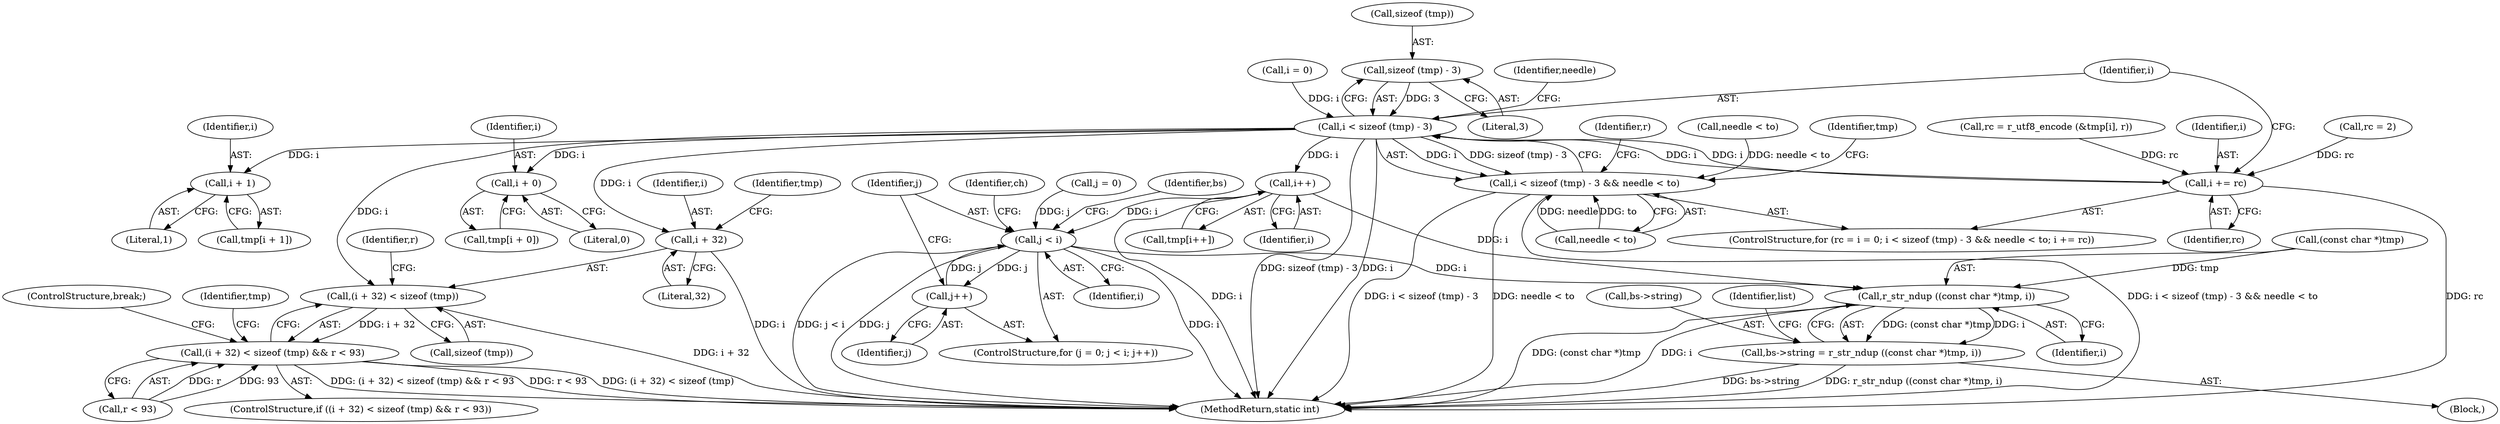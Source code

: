 digraph "0_radare2_3fcf41ed96ffa25b38029449520c8d0a198745f3@API" {
"1000328" [label="(Call,sizeof (tmp) - 3)"];
"1000326" [label="(Call,i < sizeof (tmp) - 3)"];
"1000325" [label="(Call,i < sizeof (tmp) - 3 && needle < to)"];
"1000335" [label="(Call,i += rc)"];
"1000473" [label="(Call,(i + 32) < sizeof (tmp))"];
"1000472" [label="(Call,(i + 32) < sizeof (tmp) && r < 93)"];
"1000474" [label="(Call,i + 32)"];
"1000486" [label="(Call,i + 0)"];
"1000493" [label="(Call,i + 1)"];
"1000513" [label="(Call,i++)"];
"1000531" [label="(Call,j < i)"];
"1000534" [label="(Call,j++)"];
"1000683" [label="(Call,r_str_ndup ((const char *)tmp, i))"];
"1000679" [label="(Call,bs->string = r_str_ndup ((const char *)tmp, i))"];
"1000494" [label="(Identifier,i)"];
"1000326" [label="(Call,i < sizeof (tmp) - 3)"];
"1000479" [label="(Call,r < 93)"];
"1000471" [label="(ControlStructure,if ((i + 32) < sizeof (tmp) && r < 93))"];
"1000683" [label="(Call,r_str_ndup ((const char *)tmp, i))"];
"1000705" [label="(MethodReturn,static int)"];
"1000502" [label="(Call,rc = 2)"];
"1000476" [label="(Literal,32)"];
"1000539" [label="(Identifier,ch)"];
"1000513" [label="(Call,i++)"];
"1000477" [label="(Call,sizeof (tmp))"];
"1000486" [label="(Call,i + 0)"];
"1000182" [label="(Call,needle < to)"];
"1000332" [label="(Call,needle < to)"];
"1000478" [label="(Identifier,tmp)"];
"1000533" [label="(Identifier,i)"];
"1000333" [label="(Identifier,needle)"];
"1000447" [label="(Call,rc = r_utf8_encode (&tmp[i], r))"];
"1000325" [label="(Call,i < sizeof (tmp) - 3 && needle < to)"];
"1000475" [label="(Identifier,i)"];
"1000680" [label="(Call,bs->string)"];
"1000512" [label="(Identifier,tmp)"];
"1000534" [label="(Call,j++)"];
"1000319" [label="(ControlStructure,for (rc = i = 0; i < sizeof (tmp) - 3 && needle < to; i += rc))"];
"1000511" [label="(Call,tmp[i++])"];
"1000328" [label="(Call,sizeof (tmp) - 3)"];
"1000480" [label="(Identifier,r)"];
"1000514" [label="(Identifier,i)"];
"1000527" [label="(ControlStructure,for (j = 0; j < i; j++))"];
"1000528" [label="(Call,j = 0)"];
"1000520" [label="(Block,)"];
"1000487" [label="(Identifier,i)"];
"1000531" [label="(Call,j < i)"];
"1000495" [label="(Literal,1)"];
"1000322" [label="(Call,i = 0)"];
"1000684" [label="(Call,(const char *)tmp)"];
"1000679" [label="(Call,bs->string = r_str_ndup ((const char *)tmp, i))"];
"1000687" [label="(Identifier,i)"];
"1000485" [label="(Identifier,tmp)"];
"1000493" [label="(Call,i + 1)"];
"1000566" [label="(Identifier,bs)"];
"1000335" [label="(Call,i += rc)"];
"1000532" [label="(Identifier,j)"];
"1000535" [label="(Identifier,j)"];
"1000336" [label="(Identifier,i)"];
"1000472" [label="(Call,(i + 32) < sizeof (tmp) && r < 93)"];
"1000337" [label="(Identifier,rc)"];
"1000501" [label="(ControlStructure,break;)"];
"1000341" [label="(Identifier,r)"];
"1000689" [label="(Identifier,list)"];
"1000329" [label="(Call,sizeof (tmp))"];
"1000491" [label="(Call,tmp[i + 1])"];
"1000331" [label="(Literal,3)"];
"1000484" [label="(Call,tmp[i + 0])"];
"1000473" [label="(Call,(i + 32) < sizeof (tmp))"];
"1000474" [label="(Call,i + 32)"];
"1000327" [label="(Identifier,i)"];
"1000488" [label="(Literal,0)"];
"1000328" -> "1000326"  [label="AST: "];
"1000328" -> "1000331"  [label="CFG: "];
"1000329" -> "1000328"  [label="AST: "];
"1000331" -> "1000328"  [label="AST: "];
"1000326" -> "1000328"  [label="CFG: "];
"1000328" -> "1000326"  [label="DDG: 3"];
"1000326" -> "1000325"  [label="AST: "];
"1000327" -> "1000326"  [label="AST: "];
"1000333" -> "1000326"  [label="CFG: "];
"1000325" -> "1000326"  [label="CFG: "];
"1000326" -> "1000705"  [label="DDG: sizeof (tmp) - 3"];
"1000326" -> "1000705"  [label="DDG: i"];
"1000326" -> "1000325"  [label="DDG: i"];
"1000326" -> "1000325"  [label="DDG: sizeof (tmp) - 3"];
"1000335" -> "1000326"  [label="DDG: i"];
"1000322" -> "1000326"  [label="DDG: i"];
"1000326" -> "1000335"  [label="DDG: i"];
"1000326" -> "1000473"  [label="DDG: i"];
"1000326" -> "1000474"  [label="DDG: i"];
"1000326" -> "1000486"  [label="DDG: i"];
"1000326" -> "1000493"  [label="DDG: i"];
"1000326" -> "1000513"  [label="DDG: i"];
"1000325" -> "1000319"  [label="AST: "];
"1000325" -> "1000332"  [label="CFG: "];
"1000332" -> "1000325"  [label="AST: "];
"1000341" -> "1000325"  [label="CFG: "];
"1000512" -> "1000325"  [label="CFG: "];
"1000325" -> "1000705"  [label="DDG: i < sizeof (tmp) - 3"];
"1000325" -> "1000705"  [label="DDG: needle < to"];
"1000325" -> "1000705"  [label="DDG: i < sizeof (tmp) - 3 && needle < to"];
"1000332" -> "1000325"  [label="DDG: needle"];
"1000332" -> "1000325"  [label="DDG: to"];
"1000182" -> "1000325"  [label="DDG: needle < to"];
"1000335" -> "1000319"  [label="AST: "];
"1000335" -> "1000337"  [label="CFG: "];
"1000336" -> "1000335"  [label="AST: "];
"1000337" -> "1000335"  [label="AST: "];
"1000327" -> "1000335"  [label="CFG: "];
"1000335" -> "1000705"  [label="DDG: rc"];
"1000502" -> "1000335"  [label="DDG: rc"];
"1000447" -> "1000335"  [label="DDG: rc"];
"1000473" -> "1000472"  [label="AST: "];
"1000473" -> "1000477"  [label="CFG: "];
"1000474" -> "1000473"  [label="AST: "];
"1000477" -> "1000473"  [label="AST: "];
"1000480" -> "1000473"  [label="CFG: "];
"1000472" -> "1000473"  [label="CFG: "];
"1000473" -> "1000705"  [label="DDG: i + 32"];
"1000473" -> "1000472"  [label="DDG: i + 32"];
"1000472" -> "1000471"  [label="AST: "];
"1000472" -> "1000479"  [label="CFG: "];
"1000479" -> "1000472"  [label="AST: "];
"1000485" -> "1000472"  [label="CFG: "];
"1000501" -> "1000472"  [label="CFG: "];
"1000472" -> "1000705"  [label="DDG: (i + 32) < sizeof (tmp) && r < 93"];
"1000472" -> "1000705"  [label="DDG: r < 93"];
"1000472" -> "1000705"  [label="DDG: (i + 32) < sizeof (tmp)"];
"1000479" -> "1000472"  [label="DDG: r"];
"1000479" -> "1000472"  [label="DDG: 93"];
"1000474" -> "1000476"  [label="CFG: "];
"1000475" -> "1000474"  [label="AST: "];
"1000476" -> "1000474"  [label="AST: "];
"1000478" -> "1000474"  [label="CFG: "];
"1000474" -> "1000705"  [label="DDG: i"];
"1000486" -> "1000484"  [label="AST: "];
"1000486" -> "1000488"  [label="CFG: "];
"1000487" -> "1000486"  [label="AST: "];
"1000488" -> "1000486"  [label="AST: "];
"1000484" -> "1000486"  [label="CFG: "];
"1000493" -> "1000491"  [label="AST: "];
"1000493" -> "1000495"  [label="CFG: "];
"1000494" -> "1000493"  [label="AST: "];
"1000495" -> "1000493"  [label="AST: "];
"1000491" -> "1000493"  [label="CFG: "];
"1000513" -> "1000511"  [label="AST: "];
"1000513" -> "1000514"  [label="CFG: "];
"1000514" -> "1000513"  [label="AST: "];
"1000511" -> "1000513"  [label="CFG: "];
"1000513" -> "1000705"  [label="DDG: i"];
"1000513" -> "1000531"  [label="DDG: i"];
"1000513" -> "1000683"  [label="DDG: i"];
"1000531" -> "1000527"  [label="AST: "];
"1000531" -> "1000533"  [label="CFG: "];
"1000532" -> "1000531"  [label="AST: "];
"1000533" -> "1000531"  [label="AST: "];
"1000539" -> "1000531"  [label="CFG: "];
"1000566" -> "1000531"  [label="CFG: "];
"1000531" -> "1000705"  [label="DDG: i"];
"1000531" -> "1000705"  [label="DDG: j < i"];
"1000531" -> "1000705"  [label="DDG: j"];
"1000528" -> "1000531"  [label="DDG: j"];
"1000534" -> "1000531"  [label="DDG: j"];
"1000531" -> "1000534"  [label="DDG: j"];
"1000531" -> "1000683"  [label="DDG: i"];
"1000534" -> "1000527"  [label="AST: "];
"1000534" -> "1000535"  [label="CFG: "];
"1000535" -> "1000534"  [label="AST: "];
"1000532" -> "1000534"  [label="CFG: "];
"1000683" -> "1000679"  [label="AST: "];
"1000683" -> "1000687"  [label="CFG: "];
"1000684" -> "1000683"  [label="AST: "];
"1000687" -> "1000683"  [label="AST: "];
"1000679" -> "1000683"  [label="CFG: "];
"1000683" -> "1000705"  [label="DDG: (const char *)tmp"];
"1000683" -> "1000705"  [label="DDG: i"];
"1000683" -> "1000679"  [label="DDG: (const char *)tmp"];
"1000683" -> "1000679"  [label="DDG: i"];
"1000684" -> "1000683"  [label="DDG: tmp"];
"1000679" -> "1000520"  [label="AST: "];
"1000680" -> "1000679"  [label="AST: "];
"1000689" -> "1000679"  [label="CFG: "];
"1000679" -> "1000705"  [label="DDG: bs->string"];
"1000679" -> "1000705"  [label="DDG: r_str_ndup ((const char *)tmp, i)"];
}
